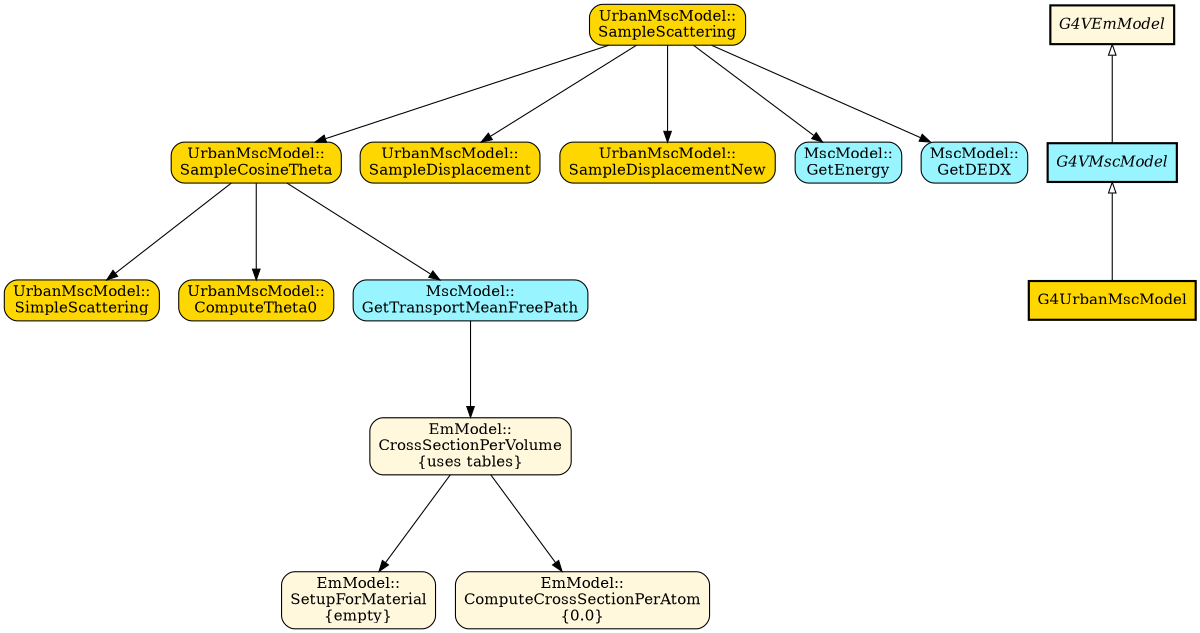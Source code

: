 //---------------------------------*-dot-*-----------------------------------//
/*!
 * \file   notes/charged-particle/UrbanMscModel-SampleScattering.dot
 * \author Tom Evans
 * \date   Wed Nov 11 15:40:40 2020
 *
 * dot -Tpdf:quartz UrbanMscModel-SampleScattering.dot -o UrbanMscModel-SampleScattering.pdf
 * open UrbanMscModel-SimpleScattering.pdf
 */
//---------------------------------------------------------------------------//

digraph sample_scattering
{
    /* graph attributes */
    center = 1;
    size="8,14";
    ranksep=1.25;

    /* NODES */

    /* UrbanMscModel */
    node [fillcolor=gold, shape=box, style="filled,rounded"];
    SampleScattering [label="UrbanMscModel::\nSampleScattering"];
    SampleCosineTheta [label="UrbanMscModel::\nSampleCosineTheta"];
    SampleDisp [label="UrbanMscModel::\nSampleDisplacement"];
    SampleDispNew [label="UrbanMscModel::\nSampleDisplacementNew"];
    SimpleScattering [label="UrbanMscModel::\nSimpleScattering"];
    ComputeTheta0 [label="UrbanMscModel::\nComputeTheta0"];

    /* MscModel */
    node [fillcolor=cadetblue1, shape=box, style="filled,rounded"];
    GetEnergy [label="MscModel::\nGetEnergy"];
    GetDEDX   [label="MscModel::\nGetDEDX"];
    GetTransMFP [label="MscModel::\nGetTransportMeanFreePath"];

    /* EmModel */
    node [fillcolor=cornsilk, shape=box, style="filled,rounded"];
    XSPerVolume [label="EmModel::\nCrossSectionPerVolume\n{uses tables}"];
    SetupForMat [label="EmModel::\nSetupForMaterial\n{empty}"];
    ComputeXSPerAtom [label="EmModel::\nComputeCrossSectionPerAtom\n{0.0}"];

    /* CLASSES */

    EmModel [label="G4VEmModel", shape=box, style="filled,bold", fillcolor=cornsilk, fontname="times-italic"];
    MscModel [label="G4VMscModel", shape=box, style="filled,bold", fillcolor=cadetblue1, fontname="times-italic"];
    UrbanModel [label="G4UrbanMscModel", shape=box, style="filled,bold", fillcolor=gold];

    /* LEVEL DEPENDENCIES */

    SampleScattering -> {GetEnergy GetDEDX SampleCosineTheta SampleDisp SampleDispNew};
    SampleCosineTheta -> {GetTransMFP SimpleScattering ComputeTheta0};
    GetTransMFP -> {XSPerVolume};
    XSPerVolume -> {SetupForMat ComputeXSPerAtom};

    /* classes */
    EmModel -> MscModel -> UrbanModel [dir=both, arrowhead=none, arrowtail=empty];

    /* LEVELS */

    {rank=same; GetEnergy GetDEDX SampleCosineTheta SampleDisp SampleDispNew};
    {rank=same; GetTransMFP SimpleScattering ComputeTheta0};

} // end digraph

//---------------------------------------------------------------------------//
